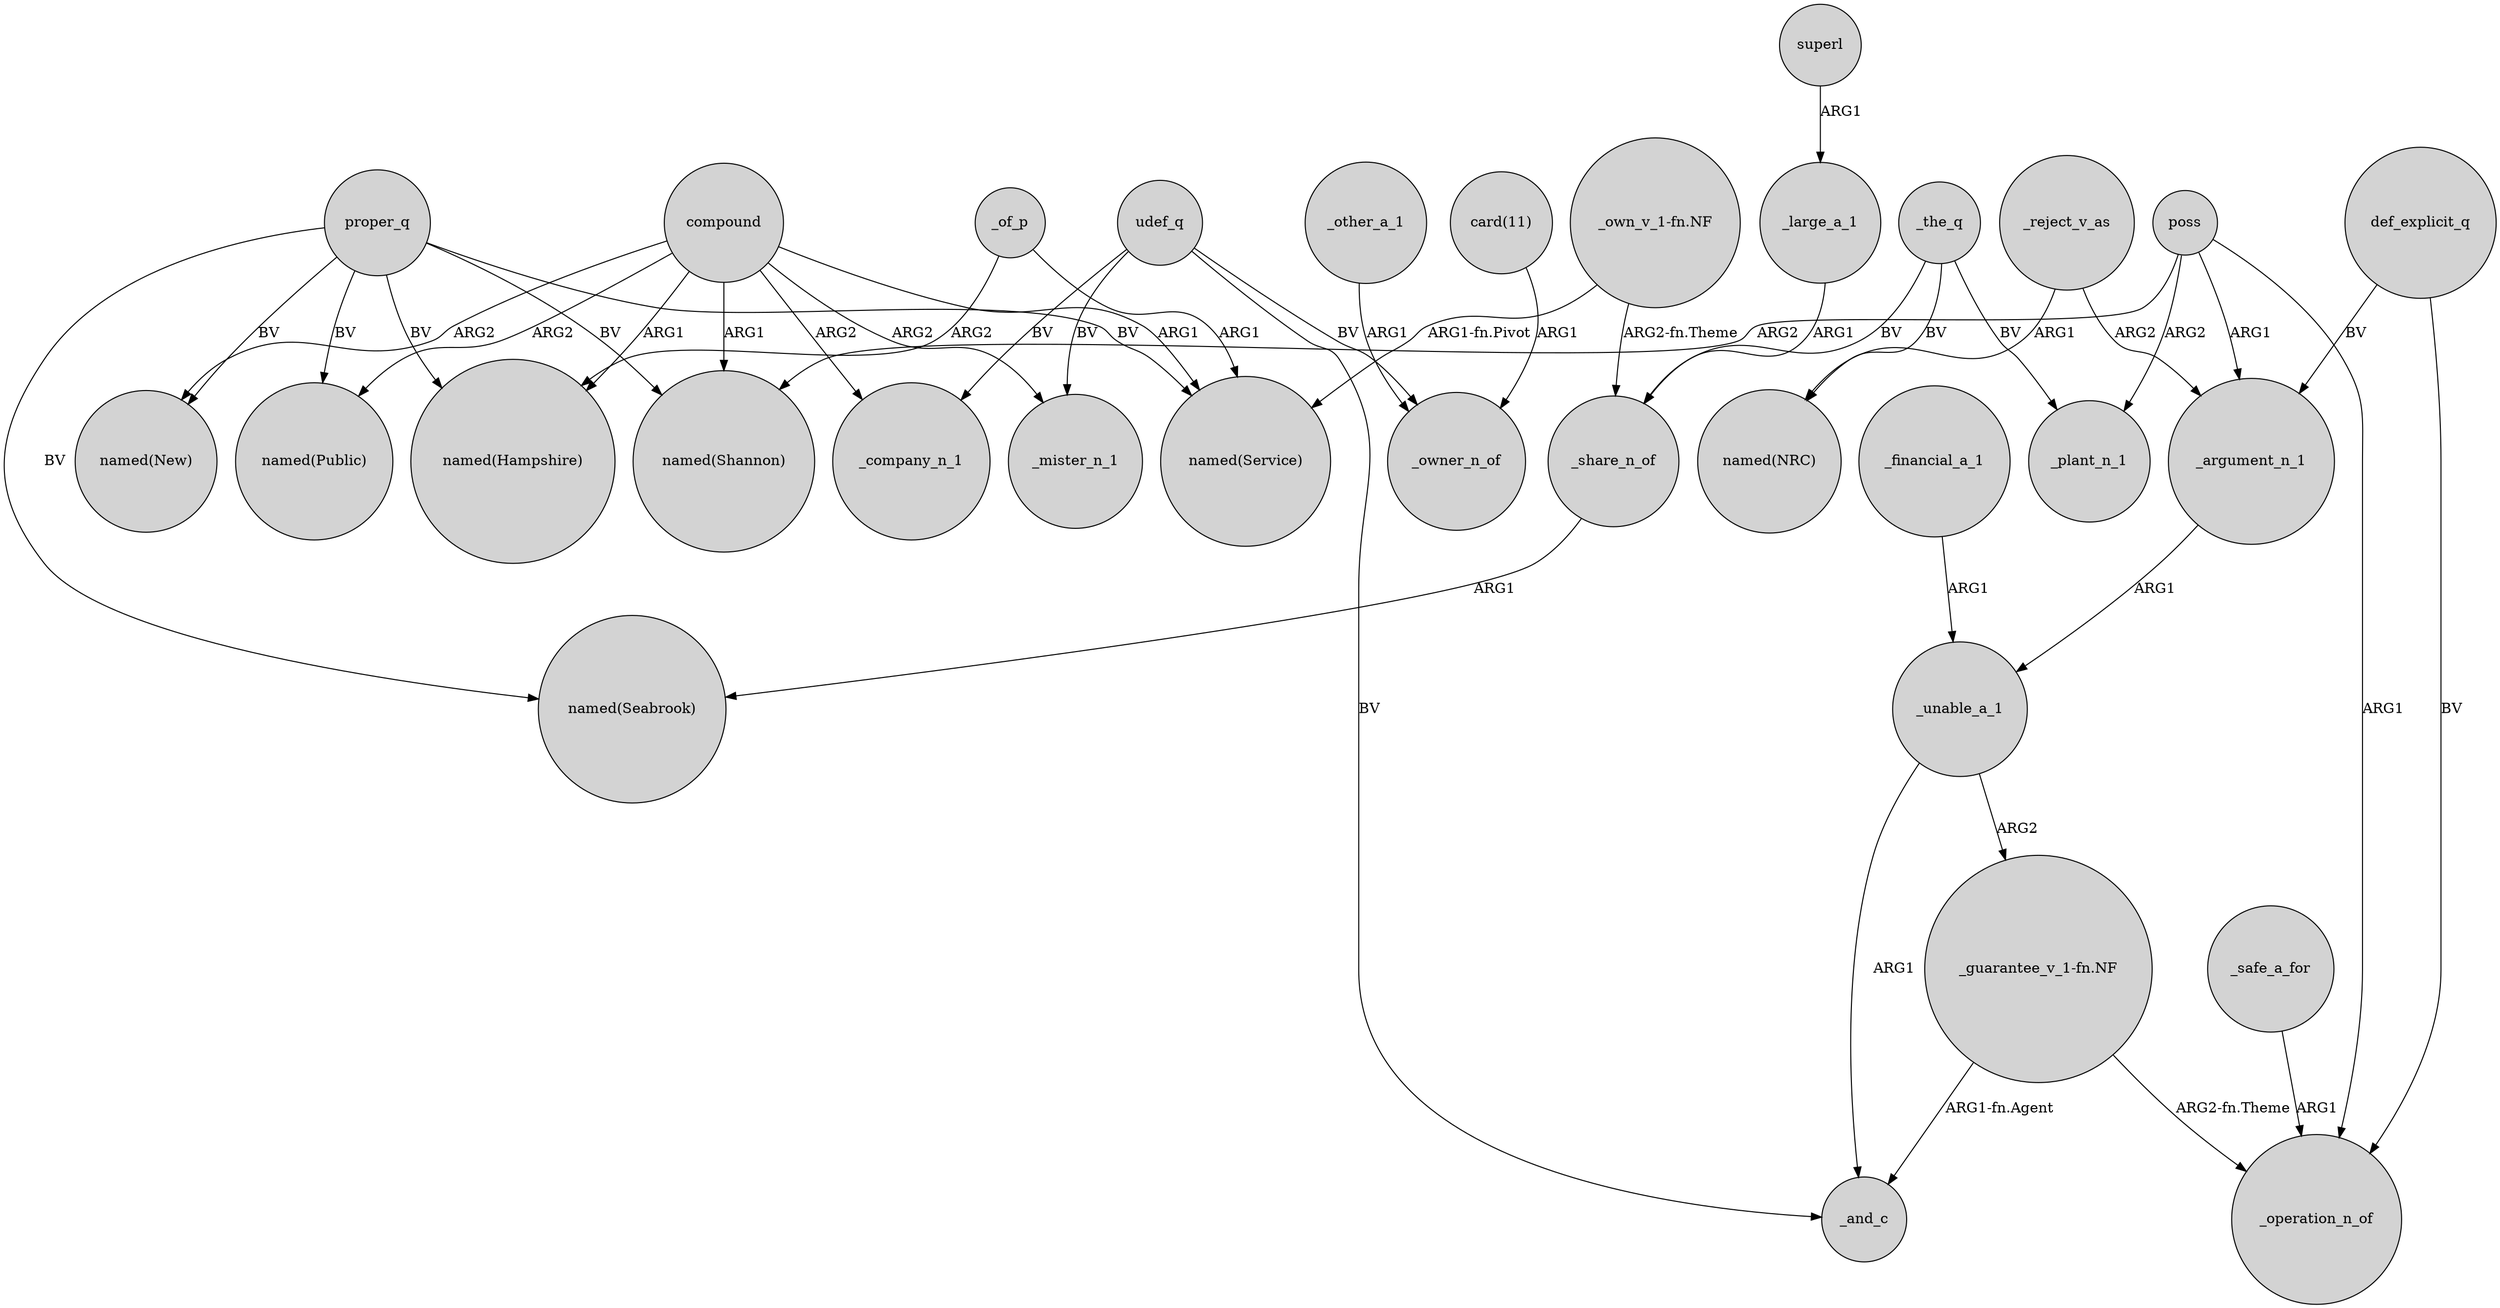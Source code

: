 digraph {
	node [shape=circle style=filled]
	superl -> _large_a_1 [label=ARG1]
	_financial_a_1 -> _unable_a_1 [label=ARG1]
	poss -> _plant_n_1 [label=ARG2]
	compound -> "named(New)" [label=ARG2]
	poss -> _operation_n_of [label=ARG1]
	"card(11)" -> _owner_n_of [label=ARG1]
	proper_q -> "named(New)" [label=BV]
	_the_q -> _plant_n_1 [label=BV]
	compound -> _company_n_1 [label=ARG2]
	compound -> _mister_n_1 [label=ARG2]
	"_guarantee_v_1-fn.NF" -> _and_c [label="ARG1-fn.Agent"]
	"_guarantee_v_1-fn.NF" -> _operation_n_of [label="ARG2-fn.Theme"]
	udef_q -> _mister_n_1 [label=BV]
	_the_q -> _share_n_of [label=BV]
	compound -> "named(Service)" [label=ARG1]
	proper_q -> "named(Seabrook)" [label=BV]
	compound -> "named(Hampshire)" [label=ARG1]
	def_explicit_q -> _operation_n_of [label=BV]
	"_own_v_1-fn.NF" -> "named(Service)" [label="ARG1-fn.Pivot"]
	_unable_a_1 -> "_guarantee_v_1-fn.NF" [label=ARG2]
	proper_q -> "named(Shannon)" [label=BV]
	_argument_n_1 -> _unable_a_1 [label=ARG1]
	poss -> _argument_n_1 [label=ARG1]
	proper_q -> "named(Service)" [label=BV]
	_reject_v_as -> _argument_n_1 [label=ARG2]
	proper_q -> "named(Public)" [label=BV]
	_of_p -> "named(Hampshire)" [label=ARG2]
	_large_a_1 -> _share_n_of [label=ARG1]
	_reject_v_as -> "named(NRC)" [label=ARG1]
	proper_q -> "named(Hampshire)" [label=BV]
	udef_q -> _owner_n_of [label=BV]
	_unable_a_1 -> _and_c [label=ARG1]
	_safe_a_for -> _operation_n_of [label=ARG1]
	_other_a_1 -> _owner_n_of [label=ARG1]
	"_own_v_1-fn.NF" -> _share_n_of [label="ARG2-fn.Theme"]
	_of_p -> "named(Service)" [label=ARG1]
	poss -> "named(Shannon)" [label=ARG2]
	compound -> "named(Public)" [label=ARG2]
	def_explicit_q -> _argument_n_1 [label=BV]
	udef_q -> _and_c [label=BV]
	_share_n_of -> "named(Seabrook)" [label=ARG1]
	_the_q -> "named(NRC)" [label=BV]
	udef_q -> _company_n_1 [label=BV]
	compound -> "named(Shannon)" [label=ARG1]
}
